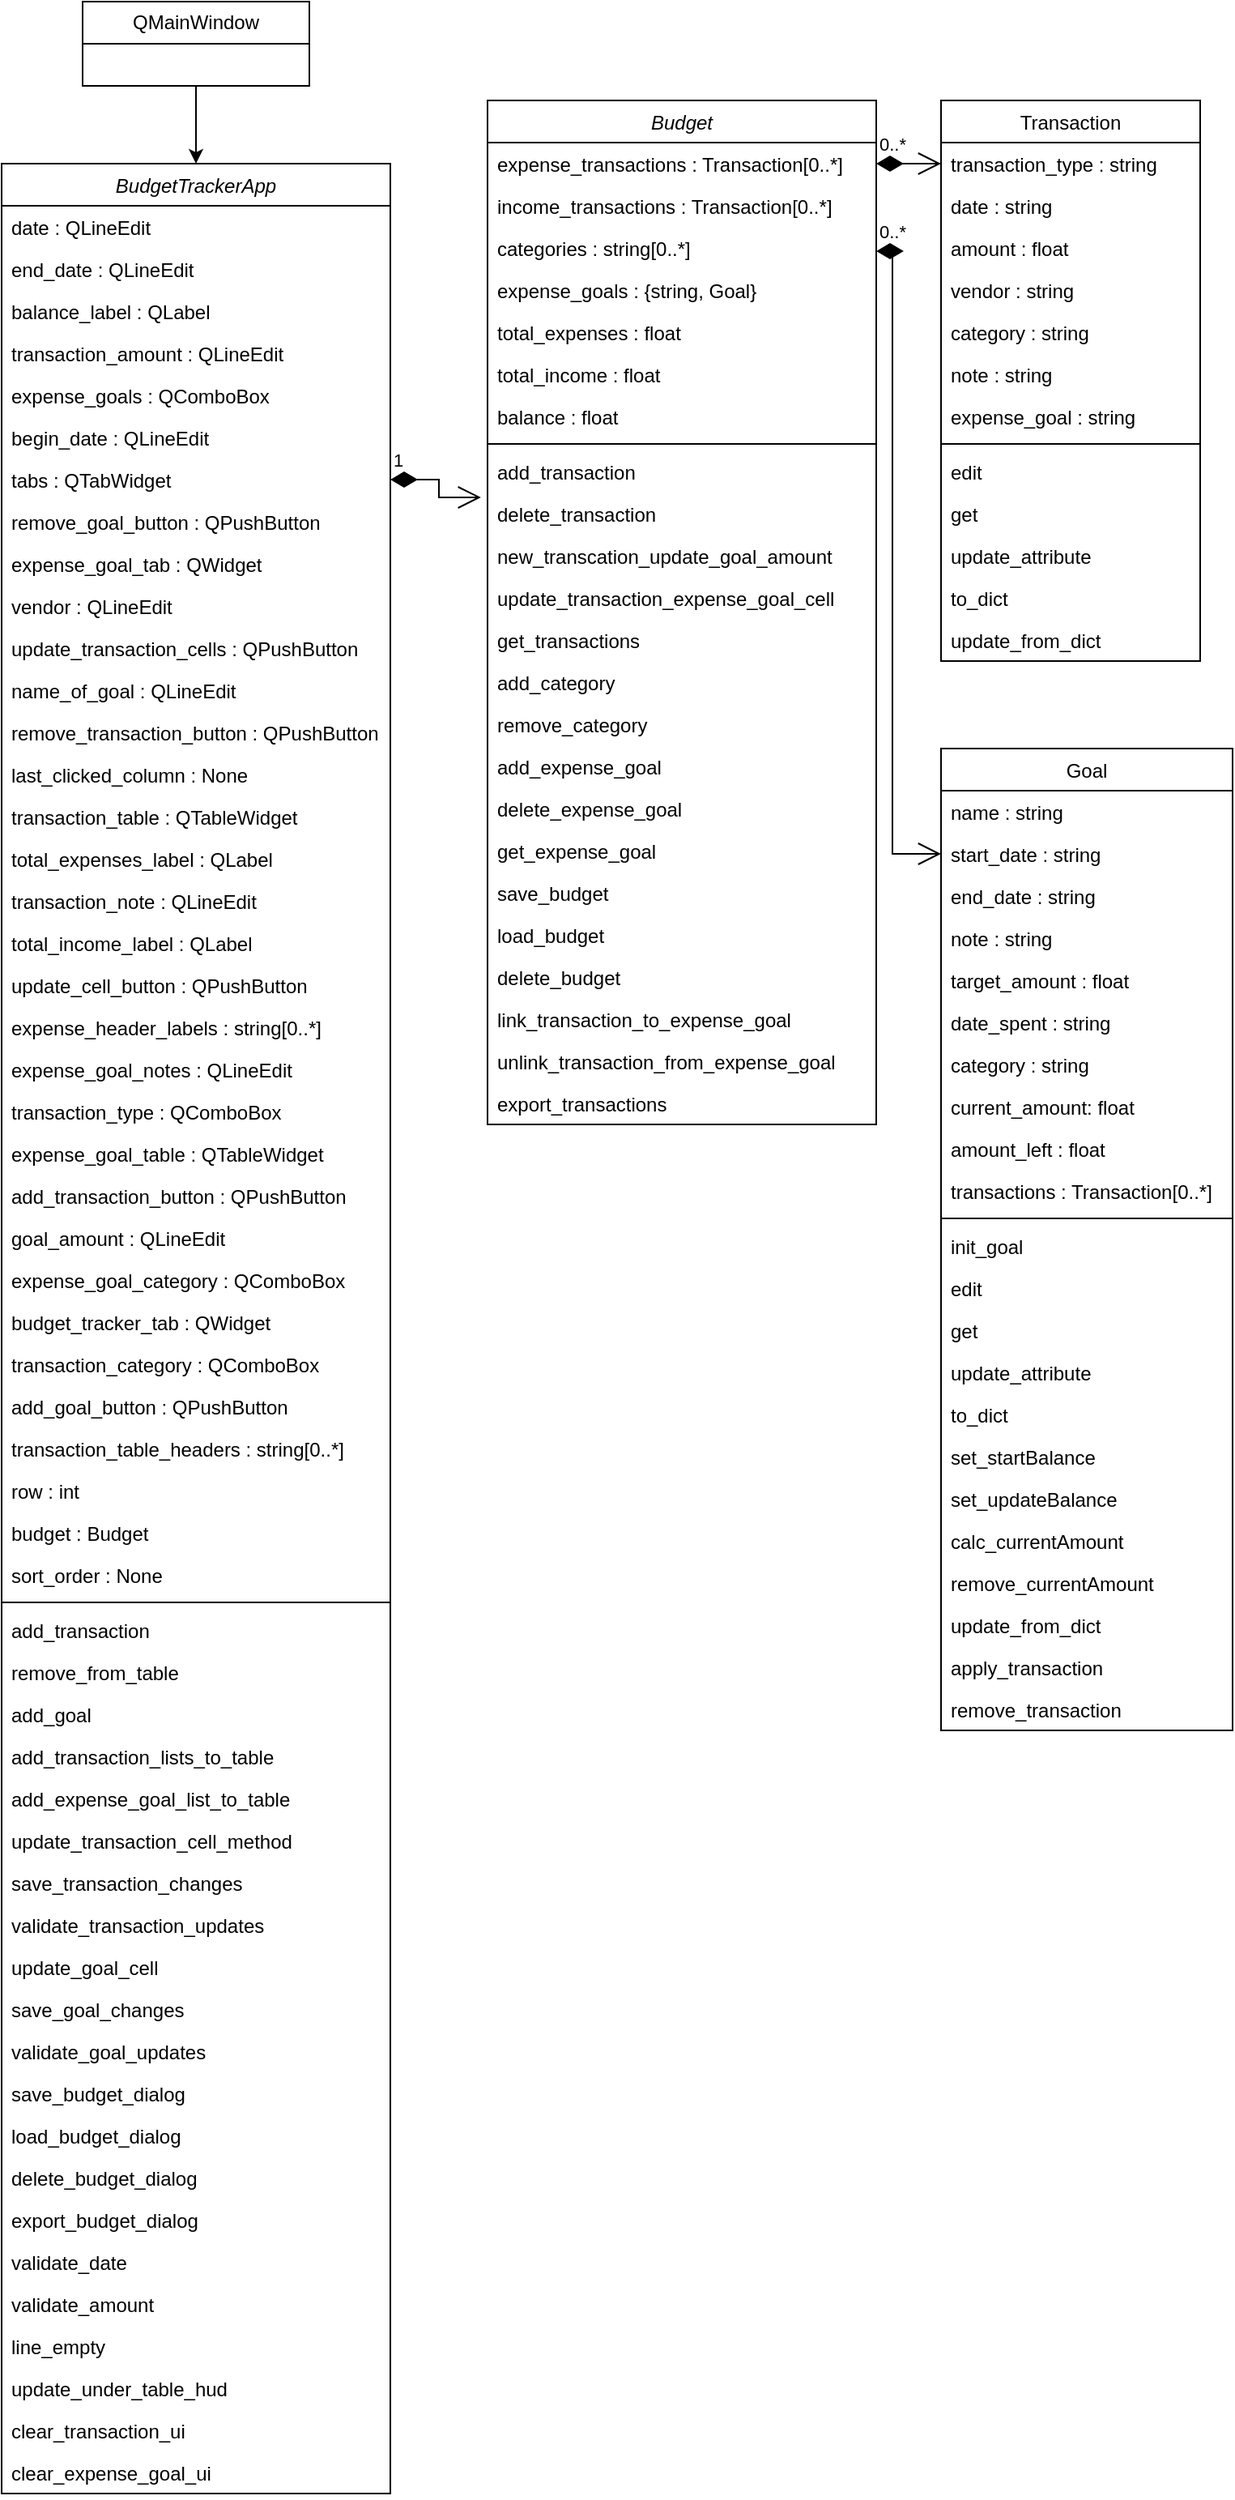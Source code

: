 <mxfile version="22.1.7" type="github">
  <diagram id="C5RBs43oDa-KdzZeNtuy" name="Page-1">
    <mxGraphModel dx="1434" dy="786" grid="1" gridSize="10" guides="1" tooltips="1" connect="1" arrows="1" fold="1" page="1" pageScale="1" pageWidth="827" pageHeight="1169" math="0" shadow="0">
      <root>
        <mxCell id="WIyWlLk6GJQsqaUBKTNV-0" />
        <mxCell id="WIyWlLk6GJQsqaUBKTNV-1" parent="WIyWlLk6GJQsqaUBKTNV-0" />
        <mxCell id="zkfFHV4jXpPFQw0GAbJ--0" value="Budget" style="swimlane;fontStyle=2;align=center;verticalAlign=top;childLayout=stackLayout;horizontal=1;startSize=26;horizontalStack=0;resizeParent=1;resizeLast=0;collapsible=1;marginBottom=0;rounded=0;shadow=0;strokeWidth=1;" parent="WIyWlLk6GJQsqaUBKTNV-1" vertex="1">
          <mxGeometry x="350" y="101" width="240" height="632" as="geometry">
            <mxRectangle x="220" y="120" width="160" height="26" as="alternateBounds" />
          </mxGeometry>
        </mxCell>
        <mxCell id="zkfFHV4jXpPFQw0GAbJ--1" value="expense_transactions : Transaction[0..*]" style="text;align=left;verticalAlign=top;spacingLeft=4;spacingRight=4;overflow=hidden;rotatable=0;points=[[0,0.5],[1,0.5]];portConstraint=eastwest;" parent="zkfFHV4jXpPFQw0GAbJ--0" vertex="1">
          <mxGeometry y="26" width="240" height="26" as="geometry" />
        </mxCell>
        <mxCell id="zkfFHV4jXpPFQw0GAbJ--2" value="income_transactions : Transaction[0..*]" style="text;align=left;verticalAlign=top;spacingLeft=4;spacingRight=4;overflow=hidden;rotatable=0;points=[[0,0.5],[1,0.5]];portConstraint=eastwest;rounded=0;shadow=0;html=0;" parent="zkfFHV4jXpPFQw0GAbJ--0" vertex="1">
          <mxGeometry y="52" width="240" height="26" as="geometry" />
        </mxCell>
        <mxCell id="C6Uqy5CW67VwpSe7k5PE-10" value="categories : string[0..*]" style="text;align=left;verticalAlign=top;spacingLeft=4;spacingRight=4;overflow=hidden;rotatable=0;points=[[0,0.5],[1,0.5]];portConstraint=eastwest;rounded=0;shadow=0;html=0;" vertex="1" parent="zkfFHV4jXpPFQw0GAbJ--0">
          <mxGeometry y="78" width="240" height="26" as="geometry" />
        </mxCell>
        <mxCell id="ZdbIAUdx4RRCvM98tR-5-31" value="expense_goals : {string, Goal}" style="text;align=left;verticalAlign=top;spacingLeft=4;spacingRight=4;overflow=hidden;rotatable=0;points=[[0,0.5],[1,0.5]];portConstraint=eastwest;rounded=0;shadow=0;html=0;" parent="zkfFHV4jXpPFQw0GAbJ--0" vertex="1">
          <mxGeometry y="104" width="240" height="26" as="geometry" />
        </mxCell>
        <mxCell id="zkfFHV4jXpPFQw0GAbJ--3" value="total_expenses : float" style="text;align=left;verticalAlign=top;spacingLeft=4;spacingRight=4;overflow=hidden;rotatable=0;points=[[0,0.5],[1,0.5]];portConstraint=eastwest;rounded=0;shadow=0;html=0;" parent="zkfFHV4jXpPFQw0GAbJ--0" vertex="1">
          <mxGeometry y="130" width="240" height="26" as="geometry" />
        </mxCell>
        <mxCell id="ZdbIAUdx4RRCvM98tR-5-1" value="total_income : float" style="text;align=left;verticalAlign=top;spacingLeft=4;spacingRight=4;overflow=hidden;rotatable=0;points=[[0,0.5],[1,0.5]];portConstraint=eastwest;rounded=0;shadow=0;html=0;" parent="zkfFHV4jXpPFQw0GAbJ--0" vertex="1">
          <mxGeometry y="156" width="240" height="26" as="geometry" />
        </mxCell>
        <mxCell id="ZdbIAUdx4RRCvM98tR-5-2" value="balance : float" style="text;align=left;verticalAlign=top;spacingLeft=4;spacingRight=4;overflow=hidden;rotatable=0;points=[[0,0.5],[1,0.5]];portConstraint=eastwest;rounded=0;shadow=0;html=0;" parent="zkfFHV4jXpPFQw0GAbJ--0" vertex="1">
          <mxGeometry y="182" width="240" height="26" as="geometry" />
        </mxCell>
        <mxCell id="zkfFHV4jXpPFQw0GAbJ--4" value="" style="line;html=1;strokeWidth=1;align=left;verticalAlign=middle;spacingTop=-1;spacingLeft=3;spacingRight=3;rotatable=0;labelPosition=right;points=[];portConstraint=eastwest;" parent="zkfFHV4jXpPFQw0GAbJ--0" vertex="1">
          <mxGeometry y="208" width="240" height="8" as="geometry" />
        </mxCell>
        <mxCell id="zkfFHV4jXpPFQw0GAbJ--5" value="add_transaction" style="text;align=left;verticalAlign=top;spacingLeft=4;spacingRight=4;overflow=hidden;rotatable=0;points=[[0,0.5],[1,0.5]];portConstraint=eastwest;" parent="zkfFHV4jXpPFQw0GAbJ--0" vertex="1">
          <mxGeometry y="216" width="240" height="26" as="geometry" />
        </mxCell>
        <mxCell id="ZdbIAUdx4RRCvM98tR-5-3" value="delete_transaction" style="text;align=left;verticalAlign=top;spacingLeft=4;spacingRight=4;overflow=hidden;rotatable=0;points=[[0,0.5],[1,0.5]];portConstraint=eastwest;" parent="zkfFHV4jXpPFQw0GAbJ--0" vertex="1">
          <mxGeometry y="242" width="240" height="26" as="geometry" />
        </mxCell>
        <mxCell id="C6Uqy5CW67VwpSe7k5PE-11" value="new_transcation_update_goal_amount" style="text;align=left;verticalAlign=top;spacingLeft=4;spacingRight=4;overflow=hidden;rotatable=0;points=[[0,0.5],[1,0.5]];portConstraint=eastwest;" vertex="1" parent="zkfFHV4jXpPFQw0GAbJ--0">
          <mxGeometry y="268" width="240" height="26" as="geometry" />
        </mxCell>
        <mxCell id="C6Uqy5CW67VwpSe7k5PE-13" value="update_transaction_expense_goal_cell" style="text;align=left;verticalAlign=top;spacingLeft=4;spacingRight=4;overflow=hidden;rotatable=0;points=[[0,0.5],[1,0.5]];portConstraint=eastwest;" vertex="1" parent="zkfFHV4jXpPFQw0GAbJ--0">
          <mxGeometry y="294" width="240" height="26" as="geometry" />
        </mxCell>
        <mxCell id="ZdbIAUdx4RRCvM98tR-5-4" value="get_transactions" style="text;align=left;verticalAlign=top;spacingLeft=4;spacingRight=4;overflow=hidden;rotatable=0;points=[[0,0.5],[1,0.5]];portConstraint=eastwest;" parent="zkfFHV4jXpPFQw0GAbJ--0" vertex="1">
          <mxGeometry y="320" width="240" height="26" as="geometry" />
        </mxCell>
        <mxCell id="C6Uqy5CW67VwpSe7k5PE-14" value="add_category" style="text;align=left;verticalAlign=top;spacingLeft=4;spacingRight=4;overflow=hidden;rotatable=0;points=[[0,0.5],[1,0.5]];portConstraint=eastwest;" vertex="1" parent="zkfFHV4jXpPFQw0GAbJ--0">
          <mxGeometry y="346" width="240" height="26" as="geometry" />
        </mxCell>
        <mxCell id="C6Uqy5CW67VwpSe7k5PE-15" value="remove_category" style="text;align=left;verticalAlign=top;spacingLeft=4;spacingRight=4;overflow=hidden;rotatable=0;points=[[0,0.5],[1,0.5]];portConstraint=eastwest;" vertex="1" parent="zkfFHV4jXpPFQw0GAbJ--0">
          <mxGeometry y="372" width="240" height="26" as="geometry" />
        </mxCell>
        <mxCell id="ZdbIAUdx4RRCvM98tR-5-32" value="add_expense_goal" style="text;align=left;verticalAlign=top;spacingLeft=4;spacingRight=4;overflow=hidden;rotatable=0;points=[[0,0.5],[1,0.5]];portConstraint=eastwest;" parent="zkfFHV4jXpPFQw0GAbJ--0" vertex="1">
          <mxGeometry y="398" width="240" height="26" as="geometry" />
        </mxCell>
        <mxCell id="ZdbIAUdx4RRCvM98tR-5-33" value="delete_expense_goal" style="text;align=left;verticalAlign=top;spacingLeft=4;spacingRight=4;overflow=hidden;rotatable=0;points=[[0,0.5],[1,0.5]];portConstraint=eastwest;" parent="zkfFHV4jXpPFQw0GAbJ--0" vertex="1">
          <mxGeometry y="424" width="240" height="26" as="geometry" />
        </mxCell>
        <mxCell id="ZdbIAUdx4RRCvM98tR-5-34" value="get_expense_goal" style="text;align=left;verticalAlign=top;spacingLeft=4;spacingRight=4;overflow=hidden;rotatable=0;points=[[0,0.5],[1,0.5]];portConstraint=eastwest;" parent="zkfFHV4jXpPFQw0GAbJ--0" vertex="1">
          <mxGeometry y="450" width="240" height="26" as="geometry" />
        </mxCell>
        <mxCell id="C6Uqy5CW67VwpSe7k5PE-16" value="save_budget" style="text;align=left;verticalAlign=top;spacingLeft=4;spacingRight=4;overflow=hidden;rotatable=0;points=[[0,0.5],[1,0.5]];portConstraint=eastwest;" vertex="1" parent="zkfFHV4jXpPFQw0GAbJ--0">
          <mxGeometry y="476" width="240" height="26" as="geometry" />
        </mxCell>
        <mxCell id="C6Uqy5CW67VwpSe7k5PE-17" value="load_budget" style="text;align=left;verticalAlign=top;spacingLeft=4;spacingRight=4;overflow=hidden;rotatable=0;points=[[0,0.5],[1,0.5]];portConstraint=eastwest;" vertex="1" parent="zkfFHV4jXpPFQw0GAbJ--0">
          <mxGeometry y="502" width="240" height="26" as="geometry" />
        </mxCell>
        <mxCell id="C6Uqy5CW67VwpSe7k5PE-18" value="delete_budget" style="text;align=left;verticalAlign=top;spacingLeft=4;spacingRight=4;overflow=hidden;rotatable=0;points=[[0,0.5],[1,0.5]];portConstraint=eastwest;" vertex="1" parent="zkfFHV4jXpPFQw0GAbJ--0">
          <mxGeometry y="528" width="240" height="26" as="geometry" />
        </mxCell>
        <mxCell id="C6Uqy5CW67VwpSe7k5PE-19" value="link_transaction_to_expense_goal" style="text;align=left;verticalAlign=top;spacingLeft=4;spacingRight=4;overflow=hidden;rotatable=0;points=[[0,0.5],[1,0.5]];portConstraint=eastwest;" vertex="1" parent="zkfFHV4jXpPFQw0GAbJ--0">
          <mxGeometry y="554" width="240" height="26" as="geometry" />
        </mxCell>
        <mxCell id="C6Uqy5CW67VwpSe7k5PE-20" value="unlink_transaction_from_expense_goal" style="text;align=left;verticalAlign=top;spacingLeft=4;spacingRight=4;overflow=hidden;rotatable=0;points=[[0,0.5],[1,0.5]];portConstraint=eastwest;" vertex="1" parent="zkfFHV4jXpPFQw0GAbJ--0">
          <mxGeometry y="580" width="240" height="26" as="geometry" />
        </mxCell>
        <mxCell id="C6Uqy5CW67VwpSe7k5PE-21" value="export_transactions" style="text;align=left;verticalAlign=top;spacingLeft=4;spacingRight=4;overflow=hidden;rotatable=0;points=[[0,0.5],[1,0.5]];portConstraint=eastwest;" vertex="1" parent="zkfFHV4jXpPFQw0GAbJ--0">
          <mxGeometry y="606" width="240" height="26" as="geometry" />
        </mxCell>
        <mxCell id="zkfFHV4jXpPFQw0GAbJ--17" value="Transaction" style="swimlane;fontStyle=0;align=center;verticalAlign=top;childLayout=stackLayout;horizontal=1;startSize=26;horizontalStack=0;resizeParent=1;resizeLast=0;collapsible=1;marginBottom=0;rounded=0;shadow=0;strokeWidth=1;" parent="WIyWlLk6GJQsqaUBKTNV-1" vertex="1">
          <mxGeometry x="630" y="101" width="160" height="346" as="geometry">
            <mxRectangle x="550" y="140" width="160" height="26" as="alternateBounds" />
          </mxGeometry>
        </mxCell>
        <mxCell id="zkfFHV4jXpPFQw0GAbJ--18" value="transaction_type : string" style="text;align=left;verticalAlign=top;spacingLeft=4;spacingRight=4;overflow=hidden;rotatable=0;points=[[0,0.5],[1,0.5]];portConstraint=eastwest;" parent="zkfFHV4jXpPFQw0GAbJ--17" vertex="1">
          <mxGeometry y="26" width="160" height="26" as="geometry" />
        </mxCell>
        <mxCell id="zkfFHV4jXpPFQw0GAbJ--19" value="date : string" style="text;align=left;verticalAlign=top;spacingLeft=4;spacingRight=4;overflow=hidden;rotatable=0;points=[[0,0.5],[1,0.5]];portConstraint=eastwest;rounded=0;shadow=0;html=0;" parent="zkfFHV4jXpPFQw0GAbJ--17" vertex="1">
          <mxGeometry y="52" width="160" height="26" as="geometry" />
        </mxCell>
        <mxCell id="zkfFHV4jXpPFQw0GAbJ--20" value="amount : float" style="text;align=left;verticalAlign=top;spacingLeft=4;spacingRight=4;overflow=hidden;rotatable=0;points=[[0,0.5],[1,0.5]];portConstraint=eastwest;rounded=0;shadow=0;html=0;" parent="zkfFHV4jXpPFQw0GAbJ--17" vertex="1">
          <mxGeometry y="78" width="160" height="26" as="geometry" />
        </mxCell>
        <mxCell id="zkfFHV4jXpPFQw0GAbJ--21" value="vendor : string" style="text;align=left;verticalAlign=top;spacingLeft=4;spacingRight=4;overflow=hidden;rotatable=0;points=[[0,0.5],[1,0.5]];portConstraint=eastwest;rounded=0;shadow=0;html=0;" parent="zkfFHV4jXpPFQw0GAbJ--17" vertex="1">
          <mxGeometry y="104" width="160" height="26" as="geometry" />
        </mxCell>
        <mxCell id="zkfFHV4jXpPFQw0GAbJ--22" value="category : string" style="text;align=left;verticalAlign=top;spacingLeft=4;spacingRight=4;overflow=hidden;rotatable=0;points=[[0,0.5],[1,0.5]];portConstraint=eastwest;rounded=0;shadow=0;html=0;" parent="zkfFHV4jXpPFQw0GAbJ--17" vertex="1">
          <mxGeometry y="130" width="160" height="26" as="geometry" />
        </mxCell>
        <mxCell id="ZdbIAUdx4RRCvM98tR-5-5" value="note : string" style="text;align=left;verticalAlign=top;spacingLeft=4;spacingRight=4;overflow=hidden;rotatable=0;points=[[0,0.5],[1,0.5]];portConstraint=eastwest;rounded=0;shadow=0;html=0;" parent="zkfFHV4jXpPFQw0GAbJ--17" vertex="1">
          <mxGeometry y="156" width="160" height="26" as="geometry" />
        </mxCell>
        <mxCell id="w_PD8LwRKIOZlGih4bcf-1" value="expense_goal : string" style="text;align=left;verticalAlign=top;spacingLeft=4;spacingRight=4;overflow=hidden;rotatable=0;points=[[0,0.5],[1,0.5]];portConstraint=eastwest;rounded=0;shadow=0;html=0;" parent="zkfFHV4jXpPFQw0GAbJ--17" vertex="1">
          <mxGeometry y="182" width="160" height="26" as="geometry" />
        </mxCell>
        <mxCell id="zkfFHV4jXpPFQw0GAbJ--23" value="" style="line;html=1;strokeWidth=1;align=left;verticalAlign=middle;spacingTop=-1;spacingLeft=3;spacingRight=3;rotatable=0;labelPosition=right;points=[];portConstraint=eastwest;" parent="zkfFHV4jXpPFQw0GAbJ--17" vertex="1">
          <mxGeometry y="208" width="160" height="8" as="geometry" />
        </mxCell>
        <mxCell id="zkfFHV4jXpPFQw0GAbJ--24" value="edit" style="text;align=left;verticalAlign=top;spacingLeft=4;spacingRight=4;overflow=hidden;rotatable=0;points=[[0,0.5],[1,0.5]];portConstraint=eastwest;" parent="zkfFHV4jXpPFQw0GAbJ--17" vertex="1">
          <mxGeometry y="216" width="160" height="26" as="geometry" />
        </mxCell>
        <mxCell id="zkfFHV4jXpPFQw0GAbJ--25" value="get" style="text;align=left;verticalAlign=top;spacingLeft=4;spacingRight=4;overflow=hidden;rotatable=0;points=[[0,0.5],[1,0.5]];portConstraint=eastwest;" parent="zkfFHV4jXpPFQw0GAbJ--17" vertex="1">
          <mxGeometry y="242" width="160" height="26" as="geometry" />
        </mxCell>
        <mxCell id="w_PD8LwRKIOZlGih4bcf-12" value="update_attribute" style="text;align=left;verticalAlign=top;spacingLeft=4;spacingRight=4;overflow=hidden;rotatable=0;points=[[0,0.5],[1,0.5]];portConstraint=eastwest;" parent="zkfFHV4jXpPFQw0GAbJ--17" vertex="1">
          <mxGeometry y="268" width="160" height="26" as="geometry" />
        </mxCell>
        <mxCell id="w_PD8LwRKIOZlGih4bcf-13" value="to_dict" style="text;align=left;verticalAlign=top;spacingLeft=4;spacingRight=4;overflow=hidden;rotatable=0;points=[[0,0.5],[1,0.5]];portConstraint=eastwest;" parent="zkfFHV4jXpPFQw0GAbJ--17" vertex="1">
          <mxGeometry y="294" width="160" height="26" as="geometry" />
        </mxCell>
        <mxCell id="w_PD8LwRKIOZlGih4bcf-14" value="update_from_dict" style="text;align=left;verticalAlign=top;spacingLeft=4;spacingRight=4;overflow=hidden;rotatable=0;points=[[0,0.5],[1,0.5]];portConstraint=eastwest;" parent="zkfFHV4jXpPFQw0GAbJ--17" vertex="1">
          <mxGeometry y="320" width="160" height="26" as="geometry" />
        </mxCell>
        <mxCell id="ZdbIAUdx4RRCvM98tR-5-6" value="0..*" style="endArrow=open;html=1;endSize=12;startArrow=diamondThin;startSize=14;startFill=1;edgeStyle=orthogonalEdgeStyle;align=left;verticalAlign=bottom;rounded=0;" parent="WIyWlLk6GJQsqaUBKTNV-1" source="zkfFHV4jXpPFQw0GAbJ--1" target="zkfFHV4jXpPFQw0GAbJ--18" edge="1">
          <mxGeometry x="-1" y="3" relative="1" as="geometry">
            <mxPoint x="330" y="371" as="sourcePoint" />
            <mxPoint x="490" y="371" as="targetPoint" />
            <Array as="points">
              <mxPoint x="582" y="143" />
              <mxPoint x="582" y="141" />
            </Array>
          </mxGeometry>
        </mxCell>
        <mxCell id="ZdbIAUdx4RRCvM98tR-5-7" value="Goal" style="swimlane;fontStyle=0;align=center;verticalAlign=top;childLayout=stackLayout;horizontal=1;startSize=26;horizontalStack=0;resizeParent=1;resizeLast=0;collapsible=1;marginBottom=0;rounded=0;shadow=0;strokeWidth=1;" parent="WIyWlLk6GJQsqaUBKTNV-1" vertex="1">
          <mxGeometry x="630" y="501" width="180" height="606" as="geometry">
            <mxRectangle x="550" y="140" width="160" height="26" as="alternateBounds" />
          </mxGeometry>
        </mxCell>
        <mxCell id="ZdbIAUdx4RRCvM98tR-5-8" value="name : string" style="text;align=left;verticalAlign=top;spacingLeft=4;spacingRight=4;overflow=hidden;rotatable=0;points=[[0,0.5],[1,0.5]];portConstraint=eastwest;" parent="ZdbIAUdx4RRCvM98tR-5-7" vertex="1">
          <mxGeometry y="26" width="180" height="26" as="geometry" />
        </mxCell>
        <mxCell id="ZdbIAUdx4RRCvM98tR-5-9" value="start_date : string" style="text;align=left;verticalAlign=top;spacingLeft=4;spacingRight=4;overflow=hidden;rotatable=0;points=[[0,0.5],[1,0.5]];portConstraint=eastwest;rounded=0;shadow=0;html=0;" parent="ZdbIAUdx4RRCvM98tR-5-7" vertex="1">
          <mxGeometry y="52" width="180" height="26" as="geometry" />
        </mxCell>
        <mxCell id="ZdbIAUdx4RRCvM98tR-5-10" value="end_date : string" style="text;align=left;verticalAlign=top;spacingLeft=4;spacingRight=4;overflow=hidden;rotatable=0;points=[[0,0.5],[1,0.5]];portConstraint=eastwest;rounded=0;shadow=0;html=0;" parent="ZdbIAUdx4RRCvM98tR-5-7" vertex="1">
          <mxGeometry y="78" width="180" height="26" as="geometry" />
        </mxCell>
        <mxCell id="ZdbIAUdx4RRCvM98tR-5-11" value="note : string" style="text;align=left;verticalAlign=top;spacingLeft=4;spacingRight=4;overflow=hidden;rotatable=0;points=[[0,0.5],[1,0.5]];portConstraint=eastwest;rounded=0;shadow=0;html=0;" parent="ZdbIAUdx4RRCvM98tR-5-7" vertex="1">
          <mxGeometry y="104" width="180" height="26" as="geometry" />
        </mxCell>
        <mxCell id="ZdbIAUdx4RRCvM98tR-5-12" value="target_amount : float" style="text;align=left;verticalAlign=top;spacingLeft=4;spacingRight=4;overflow=hidden;rotatable=0;points=[[0,0.5],[1,0.5]];portConstraint=eastwest;rounded=0;shadow=0;html=0;" parent="ZdbIAUdx4RRCvM98tR-5-7" vertex="1">
          <mxGeometry y="130" width="180" height="26" as="geometry" />
        </mxCell>
        <mxCell id="w_PD8LwRKIOZlGih4bcf-2" value="date_spent : string" style="text;align=left;verticalAlign=top;spacingLeft=4;spacingRight=4;overflow=hidden;rotatable=0;points=[[0,0.5],[1,0.5]];portConstraint=eastwest;rounded=0;shadow=0;html=0;" parent="ZdbIAUdx4RRCvM98tR-5-7" vertex="1">
          <mxGeometry y="156" width="180" height="26" as="geometry" />
        </mxCell>
        <mxCell id="w_PD8LwRKIOZlGih4bcf-3" value="category : string" style="text;align=left;verticalAlign=top;spacingLeft=4;spacingRight=4;overflow=hidden;rotatable=0;points=[[0,0.5],[1,0.5]];portConstraint=eastwest;rounded=0;shadow=0;html=0;" parent="ZdbIAUdx4RRCvM98tR-5-7" vertex="1">
          <mxGeometry y="182" width="180" height="26" as="geometry" />
        </mxCell>
        <mxCell id="w_PD8LwRKIOZlGih4bcf-4" value="current_amount: float" style="text;align=left;verticalAlign=top;spacingLeft=4;spacingRight=4;overflow=hidden;rotatable=0;points=[[0,0.5],[1,0.5]];portConstraint=eastwest;rounded=0;shadow=0;html=0;" parent="ZdbIAUdx4RRCvM98tR-5-7" vertex="1">
          <mxGeometry y="208" width="180" height="26" as="geometry" />
        </mxCell>
        <mxCell id="w_PD8LwRKIOZlGih4bcf-5" value="amount_left : float" style="text;align=left;verticalAlign=top;spacingLeft=4;spacingRight=4;overflow=hidden;rotatable=0;points=[[0,0.5],[1,0.5]];portConstraint=eastwest;rounded=0;shadow=0;html=0;" parent="ZdbIAUdx4RRCvM98tR-5-7" vertex="1">
          <mxGeometry y="234" width="180" height="26" as="geometry" />
        </mxCell>
        <mxCell id="C6Uqy5CW67VwpSe7k5PE-6" value="transactions : Transaction[0..*]" style="text;align=left;verticalAlign=top;spacingLeft=4;spacingRight=4;overflow=hidden;rotatable=0;points=[[0,0.5],[1,0.5]];portConstraint=eastwest;rounded=0;shadow=0;html=0;" vertex="1" parent="ZdbIAUdx4RRCvM98tR-5-7">
          <mxGeometry y="260" width="180" height="26" as="geometry" />
        </mxCell>
        <mxCell id="ZdbIAUdx4RRCvM98tR-5-14" value="" style="line;html=1;strokeWidth=1;align=left;verticalAlign=middle;spacingTop=-1;spacingLeft=3;spacingRight=3;rotatable=0;labelPosition=right;points=[];portConstraint=eastwest;" parent="ZdbIAUdx4RRCvM98tR-5-7" vertex="1">
          <mxGeometry y="286" width="180" height="8" as="geometry" />
        </mxCell>
        <mxCell id="C6Uqy5CW67VwpSe7k5PE-7" value="init_goal" style="text;align=left;verticalAlign=top;spacingLeft=4;spacingRight=4;overflow=hidden;rotatable=0;points=[[0,0.5],[1,0.5]];portConstraint=eastwest;" vertex="1" parent="ZdbIAUdx4RRCvM98tR-5-7">
          <mxGeometry y="294" width="180" height="26" as="geometry" />
        </mxCell>
        <mxCell id="ZdbIAUdx4RRCvM98tR-5-15" value="edit" style="text;align=left;verticalAlign=top;spacingLeft=4;spacingRight=4;overflow=hidden;rotatable=0;points=[[0,0.5],[1,0.5]];portConstraint=eastwest;" parent="ZdbIAUdx4RRCvM98tR-5-7" vertex="1">
          <mxGeometry y="320" width="180" height="26" as="geometry" />
        </mxCell>
        <mxCell id="ZdbIAUdx4RRCvM98tR-5-16" value="get" style="text;align=left;verticalAlign=top;spacingLeft=4;spacingRight=4;overflow=hidden;rotatable=0;points=[[0,0.5],[1,0.5]];portConstraint=eastwest;" parent="ZdbIAUdx4RRCvM98tR-5-7" vertex="1">
          <mxGeometry y="346" width="180" height="26" as="geometry" />
        </mxCell>
        <mxCell id="w_PD8LwRKIOZlGih4bcf-6" value="update_attribute" style="text;align=left;verticalAlign=top;spacingLeft=4;spacingRight=4;overflow=hidden;rotatable=0;points=[[0,0.5],[1,0.5]];portConstraint=eastwest;" parent="ZdbIAUdx4RRCvM98tR-5-7" vertex="1">
          <mxGeometry y="372" width="180" height="26" as="geometry" />
        </mxCell>
        <mxCell id="w_PD8LwRKIOZlGih4bcf-7" value="to_dict" style="text;align=left;verticalAlign=top;spacingLeft=4;spacingRight=4;overflow=hidden;rotatable=0;points=[[0,0.5],[1,0.5]];portConstraint=eastwest;" parent="ZdbIAUdx4RRCvM98tR-5-7" vertex="1">
          <mxGeometry y="398" width="180" height="26" as="geometry" />
        </mxCell>
        <mxCell id="w_PD8LwRKIOZlGih4bcf-8" value="set_startBalance" style="text;align=left;verticalAlign=top;spacingLeft=4;spacingRight=4;overflow=hidden;rotatable=0;points=[[0,0.5],[1,0.5]];portConstraint=eastwest;" parent="ZdbIAUdx4RRCvM98tR-5-7" vertex="1">
          <mxGeometry y="424" width="180" height="26" as="geometry" />
        </mxCell>
        <mxCell id="w_PD8LwRKIOZlGih4bcf-9" value="set_updateBalance" style="text;align=left;verticalAlign=top;spacingLeft=4;spacingRight=4;overflow=hidden;rotatable=0;points=[[0,0.5],[1,0.5]];portConstraint=eastwest;" parent="ZdbIAUdx4RRCvM98tR-5-7" vertex="1">
          <mxGeometry y="450" width="180" height="26" as="geometry" />
        </mxCell>
        <mxCell id="w_PD8LwRKIOZlGih4bcf-10" value="calc_currentAmount" style="text;align=left;verticalAlign=top;spacingLeft=4;spacingRight=4;overflow=hidden;rotatable=0;points=[[0,0.5],[1,0.5]];portConstraint=eastwest;" parent="ZdbIAUdx4RRCvM98tR-5-7" vertex="1">
          <mxGeometry y="476" width="180" height="26" as="geometry" />
        </mxCell>
        <mxCell id="w_PD8LwRKIOZlGih4bcf-11" value="remove_currentAmount" style="text;align=left;verticalAlign=top;spacingLeft=4;spacingRight=4;overflow=hidden;rotatable=0;points=[[0,0.5],[1,0.5]];portConstraint=eastwest;" parent="ZdbIAUdx4RRCvM98tR-5-7" vertex="1">
          <mxGeometry y="502" width="180" height="26" as="geometry" />
        </mxCell>
        <mxCell id="w_PD8LwRKIOZlGih4bcf-15" value="update_from_dict" style="text;align=left;verticalAlign=top;spacingLeft=4;spacingRight=4;overflow=hidden;rotatable=0;points=[[0,0.5],[1,0.5]];portConstraint=eastwest;" parent="ZdbIAUdx4RRCvM98tR-5-7" vertex="1">
          <mxGeometry y="528" width="180" height="26" as="geometry" />
        </mxCell>
        <mxCell id="C6Uqy5CW67VwpSe7k5PE-8" value="apply_transaction" style="text;align=left;verticalAlign=top;spacingLeft=4;spacingRight=4;overflow=hidden;rotatable=0;points=[[0,0.5],[1,0.5]];portConstraint=eastwest;" vertex="1" parent="ZdbIAUdx4RRCvM98tR-5-7">
          <mxGeometry y="554" width="180" height="26" as="geometry" />
        </mxCell>
        <mxCell id="C6Uqy5CW67VwpSe7k5PE-9" value="remove_transaction" style="text;align=left;verticalAlign=top;spacingLeft=4;spacingRight=4;overflow=hidden;rotatable=0;points=[[0,0.5],[1,0.5]];portConstraint=eastwest;" vertex="1" parent="ZdbIAUdx4RRCvM98tR-5-7">
          <mxGeometry y="580" width="180" height="26" as="geometry" />
        </mxCell>
        <mxCell id="ZdbIAUdx4RRCvM98tR-5-30" value="0..*" style="endArrow=open;html=1;endSize=12;startArrow=diamondThin;startSize=14;startFill=1;edgeStyle=orthogonalEdgeStyle;align=left;verticalAlign=bottom;rounded=0;entryX=0;entryY=0.5;entryDx=0;entryDy=0;" parent="WIyWlLk6GJQsqaUBKTNV-1" target="ZdbIAUdx4RRCvM98tR-5-9" edge="1" source="C6Uqy5CW67VwpSe7k5PE-10">
          <mxGeometry x="-1" y="3" relative="1" as="geometry">
            <mxPoint x="300" y="194" as="sourcePoint" />
            <mxPoint x="620" y="990" as="targetPoint" />
            <Array as="points">
              <mxPoint x="600" y="194" />
              <mxPoint x="600" y="566" />
            </Array>
          </mxGeometry>
        </mxCell>
        <mxCell id="C6Uqy5CW67VwpSe7k5PE-22" value="BudgetTrackerApp" style="swimlane;fontStyle=2;align=center;verticalAlign=top;childLayout=stackLayout;horizontal=1;startSize=26;horizontalStack=0;resizeParent=1;resizeLast=0;collapsible=1;marginBottom=0;rounded=0;shadow=0;strokeWidth=1;" vertex="1" parent="WIyWlLk6GJQsqaUBKTNV-1">
          <mxGeometry x="50" y="140" width="240" height="1438" as="geometry">
            <mxRectangle x="220" y="120" width="160" height="26" as="alternateBounds" />
          </mxGeometry>
        </mxCell>
        <mxCell id="C6Uqy5CW67VwpSe7k5PE-23" value="date : QLineEdit" style="text;align=left;verticalAlign=top;spacingLeft=4;spacingRight=4;overflow=hidden;rotatable=0;points=[[0,0.5],[1,0.5]];portConstraint=eastwest;" vertex="1" parent="C6Uqy5CW67VwpSe7k5PE-22">
          <mxGeometry y="26" width="240" height="26" as="geometry" />
        </mxCell>
        <mxCell id="C6Uqy5CW67VwpSe7k5PE-24" value="end_date : QLineEdit" style="text;align=left;verticalAlign=top;spacingLeft=4;spacingRight=4;overflow=hidden;rotatable=0;points=[[0,0.5],[1,0.5]];portConstraint=eastwest;rounded=0;shadow=0;html=0;" vertex="1" parent="C6Uqy5CW67VwpSe7k5PE-22">
          <mxGeometry y="52" width="240" height="26" as="geometry" />
        </mxCell>
        <mxCell id="C6Uqy5CW67VwpSe7k5PE-25" value="balance_label : QLabel" style="text;align=left;verticalAlign=top;spacingLeft=4;spacingRight=4;overflow=hidden;rotatable=0;points=[[0,0.5],[1,0.5]];portConstraint=eastwest;rounded=0;shadow=0;html=0;" vertex="1" parent="C6Uqy5CW67VwpSe7k5PE-22">
          <mxGeometry y="78" width="240" height="26" as="geometry" />
        </mxCell>
        <mxCell id="C6Uqy5CW67VwpSe7k5PE-26" value="transaction_amount : QLineEdit" style="text;align=left;verticalAlign=top;spacingLeft=4;spacingRight=4;overflow=hidden;rotatable=0;points=[[0,0.5],[1,0.5]];portConstraint=eastwest;rounded=0;shadow=0;html=0;" vertex="1" parent="C6Uqy5CW67VwpSe7k5PE-22">
          <mxGeometry y="104" width="240" height="26" as="geometry" />
        </mxCell>
        <mxCell id="C6Uqy5CW67VwpSe7k5PE-27" value="expense_goals : QComboBox" style="text;align=left;verticalAlign=top;spacingLeft=4;spacingRight=4;overflow=hidden;rotatable=0;points=[[0,0.5],[1,0.5]];portConstraint=eastwest;rounded=0;shadow=0;html=0;" vertex="1" parent="C6Uqy5CW67VwpSe7k5PE-22">
          <mxGeometry y="130" width="240" height="26" as="geometry" />
        </mxCell>
        <mxCell id="C6Uqy5CW67VwpSe7k5PE-28" value="begin_date : QLineEdit" style="text;align=left;verticalAlign=top;spacingLeft=4;spacingRight=4;overflow=hidden;rotatable=0;points=[[0,0.5],[1,0.5]];portConstraint=eastwest;rounded=0;shadow=0;html=0;" vertex="1" parent="C6Uqy5CW67VwpSe7k5PE-22">
          <mxGeometry y="156" width="240" height="26" as="geometry" />
        </mxCell>
        <mxCell id="C6Uqy5CW67VwpSe7k5PE-29" value="tabs : QTabWidget" style="text;align=left;verticalAlign=top;spacingLeft=4;spacingRight=4;overflow=hidden;rotatable=0;points=[[0,0.5],[1,0.5]];portConstraint=eastwest;rounded=0;shadow=0;html=0;" vertex="1" parent="C6Uqy5CW67VwpSe7k5PE-22">
          <mxGeometry y="182" width="240" height="26" as="geometry" />
        </mxCell>
        <mxCell id="C6Uqy5CW67VwpSe7k5PE-47" value="remove_goal_button : QPushButton" style="text;align=left;verticalAlign=top;spacingLeft=4;spacingRight=4;overflow=hidden;rotatable=0;points=[[0,0.5],[1,0.5]];portConstraint=eastwest;rounded=0;shadow=0;html=0;" vertex="1" parent="C6Uqy5CW67VwpSe7k5PE-22">
          <mxGeometry y="208" width="240" height="26" as="geometry" />
        </mxCell>
        <mxCell id="C6Uqy5CW67VwpSe7k5PE-48" value="expense_goal_tab : QWidget" style="text;align=left;verticalAlign=top;spacingLeft=4;spacingRight=4;overflow=hidden;rotatable=0;points=[[0,0.5],[1,0.5]];portConstraint=eastwest;rounded=0;shadow=0;html=0;" vertex="1" parent="C6Uqy5CW67VwpSe7k5PE-22">
          <mxGeometry y="234" width="240" height="26" as="geometry" />
        </mxCell>
        <mxCell id="C6Uqy5CW67VwpSe7k5PE-49" value="vendor : QLineEdit" style="text;align=left;verticalAlign=top;spacingLeft=4;spacingRight=4;overflow=hidden;rotatable=0;points=[[0,0.5],[1,0.5]];portConstraint=eastwest;rounded=0;shadow=0;html=0;" vertex="1" parent="C6Uqy5CW67VwpSe7k5PE-22">
          <mxGeometry y="260" width="240" height="26" as="geometry" />
        </mxCell>
        <mxCell id="C6Uqy5CW67VwpSe7k5PE-50" value="update_transaction_cells : QPushButton" style="text;align=left;verticalAlign=top;spacingLeft=4;spacingRight=4;overflow=hidden;rotatable=0;points=[[0,0.5],[1,0.5]];portConstraint=eastwest;rounded=0;shadow=0;html=0;" vertex="1" parent="C6Uqy5CW67VwpSe7k5PE-22">
          <mxGeometry y="286" width="240" height="26" as="geometry" />
        </mxCell>
        <mxCell id="C6Uqy5CW67VwpSe7k5PE-51" value="name_of_goal : QLineEdit" style="text;align=left;verticalAlign=top;spacingLeft=4;spacingRight=4;overflow=hidden;rotatable=0;points=[[0,0.5],[1,0.5]];portConstraint=eastwest;rounded=0;shadow=0;html=0;" vertex="1" parent="C6Uqy5CW67VwpSe7k5PE-22">
          <mxGeometry y="312" width="240" height="26" as="geometry" />
        </mxCell>
        <mxCell id="C6Uqy5CW67VwpSe7k5PE-52" value="remove_transaction_button : QPushButton" style="text;align=left;verticalAlign=top;spacingLeft=4;spacingRight=4;overflow=hidden;rotatable=0;points=[[0,0.5],[1,0.5]];portConstraint=eastwest;rounded=0;shadow=0;html=0;" vertex="1" parent="C6Uqy5CW67VwpSe7k5PE-22">
          <mxGeometry y="338" width="240" height="26" as="geometry" />
        </mxCell>
        <mxCell id="C6Uqy5CW67VwpSe7k5PE-53" value="last_clicked_column : None" style="text;align=left;verticalAlign=top;spacingLeft=4;spacingRight=4;overflow=hidden;rotatable=0;points=[[0,0.5],[1,0.5]];portConstraint=eastwest;rounded=0;shadow=0;html=0;" vertex="1" parent="C6Uqy5CW67VwpSe7k5PE-22">
          <mxGeometry y="364" width="240" height="26" as="geometry" />
        </mxCell>
        <mxCell id="C6Uqy5CW67VwpSe7k5PE-54" value="transaction_table : QTableWidget" style="text;align=left;verticalAlign=top;spacingLeft=4;spacingRight=4;overflow=hidden;rotatable=0;points=[[0,0.5],[1,0.5]];portConstraint=eastwest;rounded=0;shadow=0;html=0;" vertex="1" parent="C6Uqy5CW67VwpSe7k5PE-22">
          <mxGeometry y="390" width="240" height="26" as="geometry" />
        </mxCell>
        <mxCell id="C6Uqy5CW67VwpSe7k5PE-55" value="total_expenses_label : QLabel" style="text;align=left;verticalAlign=top;spacingLeft=4;spacingRight=4;overflow=hidden;rotatable=0;points=[[0,0.5],[1,0.5]];portConstraint=eastwest;rounded=0;shadow=0;html=0;" vertex="1" parent="C6Uqy5CW67VwpSe7k5PE-22">
          <mxGeometry y="416" width="240" height="26" as="geometry" />
        </mxCell>
        <mxCell id="C6Uqy5CW67VwpSe7k5PE-56" value="transaction_note : QLineEdit" style="text;align=left;verticalAlign=top;spacingLeft=4;spacingRight=4;overflow=hidden;rotatable=0;points=[[0,0.5],[1,0.5]];portConstraint=eastwest;rounded=0;shadow=0;html=0;" vertex="1" parent="C6Uqy5CW67VwpSe7k5PE-22">
          <mxGeometry y="442" width="240" height="26" as="geometry" />
        </mxCell>
        <mxCell id="C6Uqy5CW67VwpSe7k5PE-57" value="total_income_label : QLabel" style="text;align=left;verticalAlign=top;spacingLeft=4;spacingRight=4;overflow=hidden;rotatable=0;points=[[0,0.5],[1,0.5]];portConstraint=eastwest;rounded=0;shadow=0;html=0;" vertex="1" parent="C6Uqy5CW67VwpSe7k5PE-22">
          <mxGeometry y="468" width="240" height="26" as="geometry" />
        </mxCell>
        <mxCell id="C6Uqy5CW67VwpSe7k5PE-58" value="update_cell_button : QPushButton" style="text;align=left;verticalAlign=top;spacingLeft=4;spacingRight=4;overflow=hidden;rotatable=0;points=[[0,0.5],[1,0.5]];portConstraint=eastwest;rounded=0;shadow=0;html=0;" vertex="1" parent="C6Uqy5CW67VwpSe7k5PE-22">
          <mxGeometry y="494" width="240" height="26" as="geometry" />
        </mxCell>
        <mxCell id="C6Uqy5CW67VwpSe7k5PE-59" value="expense_header_labels : string[0..*]" style="text;align=left;verticalAlign=top;spacingLeft=4;spacingRight=4;overflow=hidden;rotatable=0;points=[[0,0.5],[1,0.5]];portConstraint=eastwest;rounded=0;shadow=0;html=0;" vertex="1" parent="C6Uqy5CW67VwpSe7k5PE-22">
          <mxGeometry y="520" width="240" height="26" as="geometry" />
        </mxCell>
        <mxCell id="C6Uqy5CW67VwpSe7k5PE-60" value="expense_goal_notes : QLineEdit" style="text;align=left;verticalAlign=top;spacingLeft=4;spacingRight=4;overflow=hidden;rotatable=0;points=[[0,0.5],[1,0.5]];portConstraint=eastwest;rounded=0;shadow=0;html=0;" vertex="1" parent="C6Uqy5CW67VwpSe7k5PE-22">
          <mxGeometry y="546" width="240" height="26" as="geometry" />
        </mxCell>
        <mxCell id="C6Uqy5CW67VwpSe7k5PE-61" value="transaction_type : QComboBox" style="text;align=left;verticalAlign=top;spacingLeft=4;spacingRight=4;overflow=hidden;rotatable=0;points=[[0,0.5],[1,0.5]];portConstraint=eastwest;rounded=0;shadow=0;html=0;" vertex="1" parent="C6Uqy5CW67VwpSe7k5PE-22">
          <mxGeometry y="572" width="240" height="26" as="geometry" />
        </mxCell>
        <mxCell id="C6Uqy5CW67VwpSe7k5PE-62" value="expense_goal_table : QTableWidget" style="text;align=left;verticalAlign=top;spacingLeft=4;spacingRight=4;overflow=hidden;rotatable=0;points=[[0,0.5],[1,0.5]];portConstraint=eastwest;rounded=0;shadow=0;html=0;" vertex="1" parent="C6Uqy5CW67VwpSe7k5PE-22">
          <mxGeometry y="598" width="240" height="26" as="geometry" />
        </mxCell>
        <mxCell id="C6Uqy5CW67VwpSe7k5PE-63" value="add_transaction_button : QPushButton" style="text;align=left;verticalAlign=top;spacingLeft=4;spacingRight=4;overflow=hidden;rotatable=0;points=[[0,0.5],[1,0.5]];portConstraint=eastwest;rounded=0;shadow=0;html=0;" vertex="1" parent="C6Uqy5CW67VwpSe7k5PE-22">
          <mxGeometry y="624" width="240" height="26" as="geometry" />
        </mxCell>
        <mxCell id="C6Uqy5CW67VwpSe7k5PE-64" value="goal_amount : QLineEdit" style="text;align=left;verticalAlign=top;spacingLeft=4;spacingRight=4;overflow=hidden;rotatable=0;points=[[0,0.5],[1,0.5]];portConstraint=eastwest;rounded=0;shadow=0;html=0;" vertex="1" parent="C6Uqy5CW67VwpSe7k5PE-22">
          <mxGeometry y="650" width="240" height="26" as="geometry" />
        </mxCell>
        <mxCell id="C6Uqy5CW67VwpSe7k5PE-65" value="expense_goal_category : QComboBox" style="text;align=left;verticalAlign=top;spacingLeft=4;spacingRight=4;overflow=hidden;rotatable=0;points=[[0,0.5],[1,0.5]];portConstraint=eastwest;rounded=0;shadow=0;html=0;" vertex="1" parent="C6Uqy5CW67VwpSe7k5PE-22">
          <mxGeometry y="676" width="240" height="26" as="geometry" />
        </mxCell>
        <mxCell id="C6Uqy5CW67VwpSe7k5PE-66" value="budget_tracker_tab : QWidget" style="text;align=left;verticalAlign=top;spacingLeft=4;spacingRight=4;overflow=hidden;rotatable=0;points=[[0,0.5],[1,0.5]];portConstraint=eastwest;rounded=0;shadow=0;html=0;" vertex="1" parent="C6Uqy5CW67VwpSe7k5PE-22">
          <mxGeometry y="702" width="240" height="26" as="geometry" />
        </mxCell>
        <mxCell id="C6Uqy5CW67VwpSe7k5PE-67" value="transaction_category : QComboBox" style="text;align=left;verticalAlign=top;spacingLeft=4;spacingRight=4;overflow=hidden;rotatable=0;points=[[0,0.5],[1,0.5]];portConstraint=eastwest;rounded=0;shadow=0;html=0;" vertex="1" parent="C6Uqy5CW67VwpSe7k5PE-22">
          <mxGeometry y="728" width="240" height="26" as="geometry" />
        </mxCell>
        <mxCell id="C6Uqy5CW67VwpSe7k5PE-68" value="add_goal_button : QPushButton" style="text;align=left;verticalAlign=top;spacingLeft=4;spacingRight=4;overflow=hidden;rotatable=0;points=[[0,0.5],[1,0.5]];portConstraint=eastwest;rounded=0;shadow=0;html=0;" vertex="1" parent="C6Uqy5CW67VwpSe7k5PE-22">
          <mxGeometry y="754" width="240" height="26" as="geometry" />
        </mxCell>
        <mxCell id="C6Uqy5CW67VwpSe7k5PE-69" value="transaction_table_headers : string[0..*]" style="text;align=left;verticalAlign=top;spacingLeft=4;spacingRight=4;overflow=hidden;rotatable=0;points=[[0,0.5],[1,0.5]];portConstraint=eastwest;rounded=0;shadow=0;html=0;" vertex="1" parent="C6Uqy5CW67VwpSe7k5PE-22">
          <mxGeometry y="780" width="240" height="26" as="geometry" />
        </mxCell>
        <mxCell id="C6Uqy5CW67VwpSe7k5PE-70" value="row : int" style="text;align=left;verticalAlign=top;spacingLeft=4;spacingRight=4;overflow=hidden;rotatable=0;points=[[0,0.5],[1,0.5]];portConstraint=eastwest;rounded=0;shadow=0;html=0;" vertex="1" parent="C6Uqy5CW67VwpSe7k5PE-22">
          <mxGeometry y="806" width="240" height="26" as="geometry" />
        </mxCell>
        <mxCell id="C6Uqy5CW67VwpSe7k5PE-71" value="budget : Budget" style="text;align=left;verticalAlign=top;spacingLeft=4;spacingRight=4;overflow=hidden;rotatable=0;points=[[0,0.5],[1,0.5]];portConstraint=eastwest;rounded=0;shadow=0;html=0;" vertex="1" parent="C6Uqy5CW67VwpSe7k5PE-22">
          <mxGeometry y="832" width="240" height="26" as="geometry" />
        </mxCell>
        <mxCell id="C6Uqy5CW67VwpSe7k5PE-72" value="sort_order : None" style="text;align=left;verticalAlign=top;spacingLeft=4;spacingRight=4;overflow=hidden;rotatable=0;points=[[0,0.5],[1,0.5]];portConstraint=eastwest;rounded=0;shadow=0;html=0;" vertex="1" parent="C6Uqy5CW67VwpSe7k5PE-22">
          <mxGeometry y="858" width="240" height="26" as="geometry" />
        </mxCell>
        <mxCell id="C6Uqy5CW67VwpSe7k5PE-30" value="" style="line;html=1;strokeWidth=1;align=left;verticalAlign=middle;spacingTop=-1;spacingLeft=3;spacingRight=3;rotatable=0;labelPosition=right;points=[];portConstraint=eastwest;" vertex="1" parent="C6Uqy5CW67VwpSe7k5PE-22">
          <mxGeometry y="884" width="240" height="8" as="geometry" />
        </mxCell>
        <mxCell id="C6Uqy5CW67VwpSe7k5PE-31" value="add_transaction" style="text;align=left;verticalAlign=top;spacingLeft=4;spacingRight=4;overflow=hidden;rotatable=0;points=[[0,0.5],[1,0.5]];portConstraint=eastwest;" vertex="1" parent="C6Uqy5CW67VwpSe7k5PE-22">
          <mxGeometry y="892" width="240" height="26" as="geometry" />
        </mxCell>
        <mxCell id="C6Uqy5CW67VwpSe7k5PE-32" value="remove_from_table" style="text;align=left;verticalAlign=top;spacingLeft=4;spacingRight=4;overflow=hidden;rotatable=0;points=[[0,0.5],[1,0.5]];portConstraint=eastwest;" vertex="1" parent="C6Uqy5CW67VwpSe7k5PE-22">
          <mxGeometry y="918" width="240" height="26" as="geometry" />
        </mxCell>
        <mxCell id="C6Uqy5CW67VwpSe7k5PE-33" value="add_goal" style="text;align=left;verticalAlign=top;spacingLeft=4;spacingRight=4;overflow=hidden;rotatable=0;points=[[0,0.5],[1,0.5]];portConstraint=eastwest;" vertex="1" parent="C6Uqy5CW67VwpSe7k5PE-22">
          <mxGeometry y="944" width="240" height="26" as="geometry" />
        </mxCell>
        <mxCell id="C6Uqy5CW67VwpSe7k5PE-34" value="add_transaction_lists_to_table" style="text;align=left;verticalAlign=top;spacingLeft=4;spacingRight=4;overflow=hidden;rotatable=0;points=[[0,0.5],[1,0.5]];portConstraint=eastwest;" vertex="1" parent="C6Uqy5CW67VwpSe7k5PE-22">
          <mxGeometry y="970" width="240" height="26" as="geometry" />
        </mxCell>
        <mxCell id="C6Uqy5CW67VwpSe7k5PE-35" value="add_expense_goal_list_to_table" style="text;align=left;verticalAlign=top;spacingLeft=4;spacingRight=4;overflow=hidden;rotatable=0;points=[[0,0.5],[1,0.5]];portConstraint=eastwest;" vertex="1" parent="C6Uqy5CW67VwpSe7k5PE-22">
          <mxGeometry y="996" width="240" height="26" as="geometry" />
        </mxCell>
        <mxCell id="C6Uqy5CW67VwpSe7k5PE-36" value="update_transaction_cell_method" style="text;align=left;verticalAlign=top;spacingLeft=4;spacingRight=4;overflow=hidden;rotatable=0;points=[[0,0.5],[1,0.5]];portConstraint=eastwest;" vertex="1" parent="C6Uqy5CW67VwpSe7k5PE-22">
          <mxGeometry y="1022" width="240" height="26" as="geometry" />
        </mxCell>
        <mxCell id="C6Uqy5CW67VwpSe7k5PE-37" value="save_transaction_changes" style="text;align=left;verticalAlign=top;spacingLeft=4;spacingRight=4;overflow=hidden;rotatable=0;points=[[0,0.5],[1,0.5]];portConstraint=eastwest;" vertex="1" parent="C6Uqy5CW67VwpSe7k5PE-22">
          <mxGeometry y="1048" width="240" height="26" as="geometry" />
        </mxCell>
        <mxCell id="C6Uqy5CW67VwpSe7k5PE-38" value="validate_transaction_updates" style="text;align=left;verticalAlign=top;spacingLeft=4;spacingRight=4;overflow=hidden;rotatable=0;points=[[0,0.5],[1,0.5]];portConstraint=eastwest;" vertex="1" parent="C6Uqy5CW67VwpSe7k5PE-22">
          <mxGeometry y="1074" width="240" height="26" as="geometry" />
        </mxCell>
        <mxCell id="C6Uqy5CW67VwpSe7k5PE-39" value="update_goal_cell" style="text;align=left;verticalAlign=top;spacingLeft=4;spacingRight=4;overflow=hidden;rotatable=0;points=[[0,0.5],[1,0.5]];portConstraint=eastwest;" vertex="1" parent="C6Uqy5CW67VwpSe7k5PE-22">
          <mxGeometry y="1100" width="240" height="26" as="geometry" />
        </mxCell>
        <mxCell id="C6Uqy5CW67VwpSe7k5PE-40" value="save_goal_changes" style="text;align=left;verticalAlign=top;spacingLeft=4;spacingRight=4;overflow=hidden;rotatable=0;points=[[0,0.5],[1,0.5]];portConstraint=eastwest;" vertex="1" parent="C6Uqy5CW67VwpSe7k5PE-22">
          <mxGeometry y="1126" width="240" height="26" as="geometry" />
        </mxCell>
        <mxCell id="C6Uqy5CW67VwpSe7k5PE-41" value="validate_goal_updates" style="text;align=left;verticalAlign=top;spacingLeft=4;spacingRight=4;overflow=hidden;rotatable=0;points=[[0,0.5],[1,0.5]];portConstraint=eastwest;" vertex="1" parent="C6Uqy5CW67VwpSe7k5PE-22">
          <mxGeometry y="1152" width="240" height="26" as="geometry" />
        </mxCell>
        <mxCell id="C6Uqy5CW67VwpSe7k5PE-42" value="save_budget_dialog" style="text;align=left;verticalAlign=top;spacingLeft=4;spacingRight=4;overflow=hidden;rotatable=0;points=[[0,0.5],[1,0.5]];portConstraint=eastwest;" vertex="1" parent="C6Uqy5CW67VwpSe7k5PE-22">
          <mxGeometry y="1178" width="240" height="26" as="geometry" />
        </mxCell>
        <mxCell id="C6Uqy5CW67VwpSe7k5PE-43" value="load_budget_dialog" style="text;align=left;verticalAlign=top;spacingLeft=4;spacingRight=4;overflow=hidden;rotatable=0;points=[[0,0.5],[1,0.5]];portConstraint=eastwest;" vertex="1" parent="C6Uqy5CW67VwpSe7k5PE-22">
          <mxGeometry y="1204" width="240" height="26" as="geometry" />
        </mxCell>
        <mxCell id="C6Uqy5CW67VwpSe7k5PE-44" value="delete_budget_dialog" style="text;align=left;verticalAlign=top;spacingLeft=4;spacingRight=4;overflow=hidden;rotatable=0;points=[[0,0.5],[1,0.5]];portConstraint=eastwest;" vertex="1" parent="C6Uqy5CW67VwpSe7k5PE-22">
          <mxGeometry y="1230" width="240" height="26" as="geometry" />
        </mxCell>
        <mxCell id="C6Uqy5CW67VwpSe7k5PE-45" value="export_budget_dialog" style="text;align=left;verticalAlign=top;spacingLeft=4;spacingRight=4;overflow=hidden;rotatable=0;points=[[0,0.5],[1,0.5]];portConstraint=eastwest;" vertex="1" parent="C6Uqy5CW67VwpSe7k5PE-22">
          <mxGeometry y="1256" width="240" height="26" as="geometry" />
        </mxCell>
        <mxCell id="C6Uqy5CW67VwpSe7k5PE-46" value="validate_date" style="text;align=left;verticalAlign=top;spacingLeft=4;spacingRight=4;overflow=hidden;rotatable=0;points=[[0,0.5],[1,0.5]];portConstraint=eastwest;" vertex="1" parent="C6Uqy5CW67VwpSe7k5PE-22">
          <mxGeometry y="1282" width="240" height="26" as="geometry" />
        </mxCell>
        <mxCell id="C6Uqy5CW67VwpSe7k5PE-73" value="validate_amount" style="text;align=left;verticalAlign=top;spacingLeft=4;spacingRight=4;overflow=hidden;rotatable=0;points=[[0,0.5],[1,0.5]];portConstraint=eastwest;" vertex="1" parent="C6Uqy5CW67VwpSe7k5PE-22">
          <mxGeometry y="1308" width="240" height="26" as="geometry" />
        </mxCell>
        <mxCell id="C6Uqy5CW67VwpSe7k5PE-74" value="line_empty" style="text;align=left;verticalAlign=top;spacingLeft=4;spacingRight=4;overflow=hidden;rotatable=0;points=[[0,0.5],[1,0.5]];portConstraint=eastwest;" vertex="1" parent="C6Uqy5CW67VwpSe7k5PE-22">
          <mxGeometry y="1334" width="240" height="26" as="geometry" />
        </mxCell>
        <mxCell id="C6Uqy5CW67VwpSe7k5PE-75" value="update_under_table_hud" style="text;align=left;verticalAlign=top;spacingLeft=4;spacingRight=4;overflow=hidden;rotatable=0;points=[[0,0.5],[1,0.5]];portConstraint=eastwest;" vertex="1" parent="C6Uqy5CW67VwpSe7k5PE-22">
          <mxGeometry y="1360" width="240" height="26" as="geometry" />
        </mxCell>
        <mxCell id="C6Uqy5CW67VwpSe7k5PE-76" value="clear_transaction_ui" style="text;align=left;verticalAlign=top;spacingLeft=4;spacingRight=4;overflow=hidden;rotatable=0;points=[[0,0.5],[1,0.5]];portConstraint=eastwest;" vertex="1" parent="C6Uqy5CW67VwpSe7k5PE-22">
          <mxGeometry y="1386" width="240" height="26" as="geometry" />
        </mxCell>
        <mxCell id="C6Uqy5CW67VwpSe7k5PE-77" value="clear_expense_goal_ui" style="text;align=left;verticalAlign=top;spacingLeft=4;spacingRight=4;overflow=hidden;rotatable=0;points=[[0,0.5],[1,0.5]];portConstraint=eastwest;" vertex="1" parent="C6Uqy5CW67VwpSe7k5PE-22">
          <mxGeometry y="1412" width="240" height="26" as="geometry" />
        </mxCell>
        <mxCell id="C6Uqy5CW67VwpSe7k5PE-82" style="edgeStyle=orthogonalEdgeStyle;rounded=0;orthogonalLoop=1;jettySize=auto;html=1;entryX=0.5;entryY=0;entryDx=0;entryDy=0;" edge="1" parent="WIyWlLk6GJQsqaUBKTNV-1" source="C6Uqy5CW67VwpSe7k5PE-78" target="C6Uqy5CW67VwpSe7k5PE-22">
          <mxGeometry relative="1" as="geometry" />
        </mxCell>
        <mxCell id="C6Uqy5CW67VwpSe7k5PE-78" value="QMainWindow" style="swimlane;fontStyle=0;childLayout=stackLayout;horizontal=1;startSize=26;fillColor=none;horizontalStack=0;resizeParent=1;resizeParentMax=0;resizeLast=0;collapsible=1;marginBottom=0;whiteSpace=wrap;html=1;" vertex="1" parent="WIyWlLk6GJQsqaUBKTNV-1">
          <mxGeometry x="100" y="40" width="140" height="52" as="geometry" />
        </mxCell>
        <mxCell id="C6Uqy5CW67VwpSe7k5PE-83" value="1" style="endArrow=open;html=1;endSize=12;startArrow=diamondThin;startSize=14;startFill=1;edgeStyle=orthogonalEdgeStyle;align=left;verticalAlign=bottom;rounded=0;exitX=1;exitY=0.5;exitDx=0;exitDy=0;entryX=-0.017;entryY=1.115;entryDx=0;entryDy=0;entryPerimeter=0;" edge="1" parent="WIyWlLk6GJQsqaUBKTNV-1" source="C6Uqy5CW67VwpSe7k5PE-29" target="zkfFHV4jXpPFQw0GAbJ--5">
          <mxGeometry x="-1" y="3" relative="1" as="geometry">
            <mxPoint x="240" y="320" as="sourcePoint" />
            <mxPoint x="400" y="320" as="targetPoint" />
          </mxGeometry>
        </mxCell>
      </root>
    </mxGraphModel>
  </diagram>
</mxfile>
